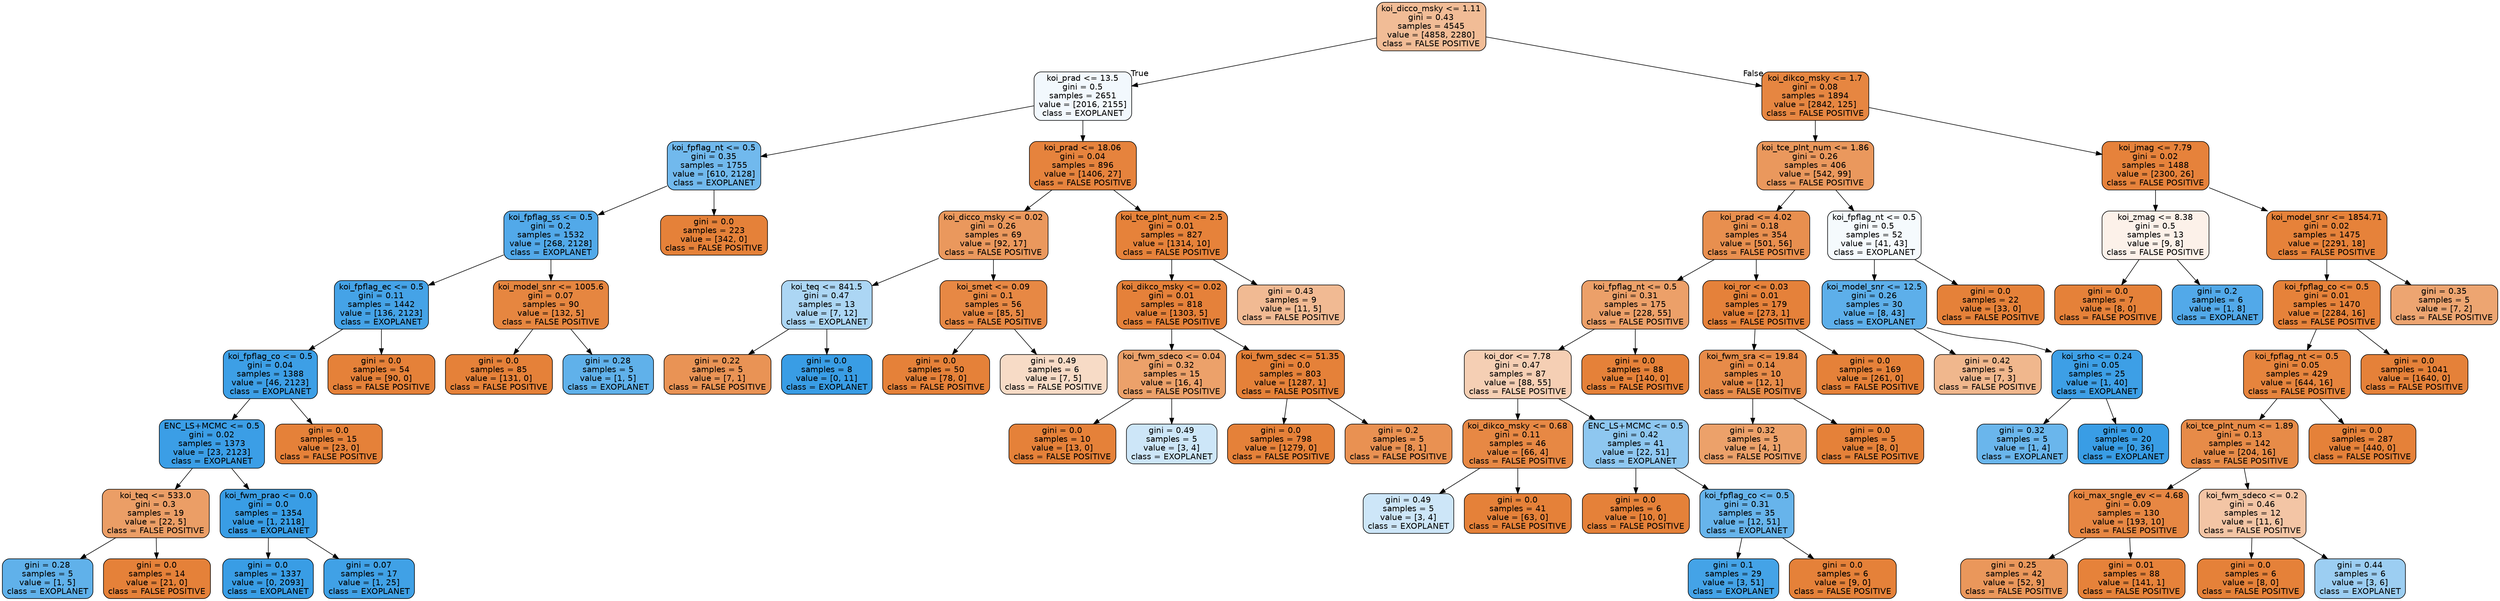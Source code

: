 digraph Tree {
node [shape=box, style="filled, rounded", color="black", fontname=helvetica] ;
edge [fontname=helvetica] ;
0 [label="koi_dicco_msky <= 1.11\ngini = 0.43\nsamples = 4545\nvalue = [4858, 2280]\nclass = FALSE POSITIVE", fillcolor="#e5813987"] ;
1 [label="koi_prad <= 13.5\ngini = 0.5\nsamples = 2651\nvalue = [2016, 2155]\nclass = EXOPLANET", fillcolor="#399de510"] ;
0 -> 1 [labeldistance=2.5, labelangle=45, headlabel="True"] ;
2 [label="koi_fpflag_nt <= 0.5\ngini = 0.35\nsamples = 1755\nvalue = [610, 2128]\nclass = EXOPLANET", fillcolor="#399de5b6"] ;
1 -> 2 ;
3 [label="koi_fpflag_ss <= 0.5\ngini = 0.2\nsamples = 1532\nvalue = [268, 2128]\nclass = EXOPLANET", fillcolor="#399de5df"] ;
2 -> 3 ;
4 [label="koi_fpflag_ec <= 0.5\ngini = 0.11\nsamples = 1442\nvalue = [136, 2123]\nclass = EXOPLANET", fillcolor="#399de5ef"] ;
3 -> 4 ;
5 [label="koi_fpflag_co <= 0.5\ngini = 0.04\nsamples = 1388\nvalue = [46, 2123]\nclass = EXOPLANET", fillcolor="#399de5f9"] ;
4 -> 5 ;
6 [label="ENC_LS+MCMC <= 0.5\ngini = 0.02\nsamples = 1373\nvalue = [23, 2123]\nclass = EXOPLANET", fillcolor="#399de5fc"] ;
5 -> 6 ;
7 [label="koi_teq <= 533.0\ngini = 0.3\nsamples = 19\nvalue = [22, 5]\nclass = FALSE POSITIVE", fillcolor="#e58139c5"] ;
6 -> 7 ;
8 [label="gini = 0.28\nsamples = 5\nvalue = [1, 5]\nclass = EXOPLANET", fillcolor="#399de5cc"] ;
7 -> 8 ;
9 [label="gini = 0.0\nsamples = 14\nvalue = [21, 0]\nclass = FALSE POSITIVE", fillcolor="#e58139ff"] ;
7 -> 9 ;
10 [label="koi_fwm_prao <= 0.0\ngini = 0.0\nsamples = 1354\nvalue = [1, 2118]\nclass = EXOPLANET", fillcolor="#399de5ff"] ;
6 -> 10 ;
11 [label="gini = 0.0\nsamples = 1337\nvalue = [0, 2093]\nclass = EXOPLANET", fillcolor="#399de5ff"] ;
10 -> 11 ;
12 [label="gini = 0.07\nsamples = 17\nvalue = [1, 25]\nclass = EXOPLANET", fillcolor="#399de5f5"] ;
10 -> 12 ;
13 [label="gini = 0.0\nsamples = 15\nvalue = [23, 0]\nclass = FALSE POSITIVE", fillcolor="#e58139ff"] ;
5 -> 13 ;
14 [label="gini = 0.0\nsamples = 54\nvalue = [90, 0]\nclass = FALSE POSITIVE", fillcolor="#e58139ff"] ;
4 -> 14 ;
15 [label="koi_model_snr <= 1005.6\ngini = 0.07\nsamples = 90\nvalue = [132, 5]\nclass = FALSE POSITIVE", fillcolor="#e58139f5"] ;
3 -> 15 ;
16 [label="gini = 0.0\nsamples = 85\nvalue = [131, 0]\nclass = FALSE POSITIVE", fillcolor="#e58139ff"] ;
15 -> 16 ;
17 [label="gini = 0.28\nsamples = 5\nvalue = [1, 5]\nclass = EXOPLANET", fillcolor="#399de5cc"] ;
15 -> 17 ;
18 [label="gini = 0.0\nsamples = 223\nvalue = [342, 0]\nclass = FALSE POSITIVE", fillcolor="#e58139ff"] ;
2 -> 18 ;
19 [label="koi_prad <= 18.06\ngini = 0.04\nsamples = 896\nvalue = [1406, 27]\nclass = FALSE POSITIVE", fillcolor="#e58139fa"] ;
1 -> 19 ;
20 [label="koi_dicco_msky <= 0.02\ngini = 0.26\nsamples = 69\nvalue = [92, 17]\nclass = FALSE POSITIVE", fillcolor="#e58139d0"] ;
19 -> 20 ;
21 [label="koi_teq <= 841.5\ngini = 0.47\nsamples = 13\nvalue = [7, 12]\nclass = EXOPLANET", fillcolor="#399de56a"] ;
20 -> 21 ;
22 [label="gini = 0.22\nsamples = 5\nvalue = [7, 1]\nclass = FALSE POSITIVE", fillcolor="#e58139db"] ;
21 -> 22 ;
23 [label="gini = 0.0\nsamples = 8\nvalue = [0, 11]\nclass = EXOPLANET", fillcolor="#399de5ff"] ;
21 -> 23 ;
24 [label="koi_smet <= 0.09\ngini = 0.1\nsamples = 56\nvalue = [85, 5]\nclass = FALSE POSITIVE", fillcolor="#e58139f0"] ;
20 -> 24 ;
25 [label="gini = 0.0\nsamples = 50\nvalue = [78, 0]\nclass = FALSE POSITIVE", fillcolor="#e58139ff"] ;
24 -> 25 ;
26 [label="gini = 0.49\nsamples = 6\nvalue = [7, 5]\nclass = FALSE POSITIVE", fillcolor="#e5813949"] ;
24 -> 26 ;
27 [label="koi_tce_plnt_num <= 2.5\ngini = 0.01\nsamples = 827\nvalue = [1314, 10]\nclass = FALSE POSITIVE", fillcolor="#e58139fd"] ;
19 -> 27 ;
28 [label="koi_dikco_msky <= 0.02\ngini = 0.01\nsamples = 818\nvalue = [1303, 5]\nclass = FALSE POSITIVE", fillcolor="#e58139fe"] ;
27 -> 28 ;
29 [label="koi_fwm_sdeco <= 0.04\ngini = 0.32\nsamples = 15\nvalue = [16, 4]\nclass = FALSE POSITIVE", fillcolor="#e58139bf"] ;
28 -> 29 ;
30 [label="gini = 0.0\nsamples = 10\nvalue = [13, 0]\nclass = FALSE POSITIVE", fillcolor="#e58139ff"] ;
29 -> 30 ;
31 [label="gini = 0.49\nsamples = 5\nvalue = [3, 4]\nclass = EXOPLANET", fillcolor="#399de540"] ;
29 -> 31 ;
32 [label="koi_fwm_sdec <= 51.35\ngini = 0.0\nsamples = 803\nvalue = [1287, 1]\nclass = FALSE POSITIVE", fillcolor="#e58139ff"] ;
28 -> 32 ;
33 [label="gini = 0.0\nsamples = 798\nvalue = [1279, 0]\nclass = FALSE POSITIVE", fillcolor="#e58139ff"] ;
32 -> 33 ;
34 [label="gini = 0.2\nsamples = 5\nvalue = [8, 1]\nclass = FALSE POSITIVE", fillcolor="#e58139df"] ;
32 -> 34 ;
35 [label="gini = 0.43\nsamples = 9\nvalue = [11, 5]\nclass = FALSE POSITIVE", fillcolor="#e581398b"] ;
27 -> 35 ;
36 [label="koi_dikco_msky <= 1.7\ngini = 0.08\nsamples = 1894\nvalue = [2842, 125]\nclass = FALSE POSITIVE", fillcolor="#e58139f4"] ;
0 -> 36 [labeldistance=2.5, labelangle=-45, headlabel="False"] ;
37 [label="koi_tce_plnt_num <= 1.86\ngini = 0.26\nsamples = 406\nvalue = [542, 99]\nclass = FALSE POSITIVE", fillcolor="#e58139d0"] ;
36 -> 37 ;
38 [label="koi_prad <= 4.02\ngini = 0.18\nsamples = 354\nvalue = [501, 56]\nclass = FALSE POSITIVE", fillcolor="#e58139e2"] ;
37 -> 38 ;
39 [label="koi_fpflag_nt <= 0.5\ngini = 0.31\nsamples = 175\nvalue = [228, 55]\nclass = FALSE POSITIVE", fillcolor="#e58139c1"] ;
38 -> 39 ;
40 [label="koi_dor <= 7.78\ngini = 0.47\nsamples = 87\nvalue = [88, 55]\nclass = FALSE POSITIVE", fillcolor="#e5813960"] ;
39 -> 40 ;
41 [label="koi_dikco_msky <= 0.68\ngini = 0.11\nsamples = 46\nvalue = [66, 4]\nclass = FALSE POSITIVE", fillcolor="#e58139f0"] ;
40 -> 41 ;
42 [label="gini = 0.49\nsamples = 5\nvalue = [3, 4]\nclass = EXOPLANET", fillcolor="#399de540"] ;
41 -> 42 ;
43 [label="gini = 0.0\nsamples = 41\nvalue = [63, 0]\nclass = FALSE POSITIVE", fillcolor="#e58139ff"] ;
41 -> 43 ;
44 [label="ENC_LS+MCMC <= 0.5\ngini = 0.42\nsamples = 41\nvalue = [22, 51]\nclass = EXOPLANET", fillcolor="#399de591"] ;
40 -> 44 ;
45 [label="gini = 0.0\nsamples = 6\nvalue = [10, 0]\nclass = FALSE POSITIVE", fillcolor="#e58139ff"] ;
44 -> 45 ;
46 [label="koi_fpflag_co <= 0.5\ngini = 0.31\nsamples = 35\nvalue = [12, 51]\nclass = EXOPLANET", fillcolor="#399de5c3"] ;
44 -> 46 ;
47 [label="gini = 0.1\nsamples = 29\nvalue = [3, 51]\nclass = EXOPLANET", fillcolor="#399de5f0"] ;
46 -> 47 ;
48 [label="gini = 0.0\nsamples = 6\nvalue = [9, 0]\nclass = FALSE POSITIVE", fillcolor="#e58139ff"] ;
46 -> 48 ;
49 [label="gini = 0.0\nsamples = 88\nvalue = [140, 0]\nclass = FALSE POSITIVE", fillcolor="#e58139ff"] ;
39 -> 49 ;
50 [label="koi_ror <= 0.03\ngini = 0.01\nsamples = 179\nvalue = [273, 1]\nclass = FALSE POSITIVE", fillcolor="#e58139fe"] ;
38 -> 50 ;
51 [label="koi_fwm_sra <= 19.84\ngini = 0.14\nsamples = 10\nvalue = [12, 1]\nclass = FALSE POSITIVE", fillcolor="#e58139ea"] ;
50 -> 51 ;
52 [label="gini = 0.32\nsamples = 5\nvalue = [4, 1]\nclass = FALSE POSITIVE", fillcolor="#e58139bf"] ;
51 -> 52 ;
53 [label="gini = 0.0\nsamples = 5\nvalue = [8, 0]\nclass = FALSE POSITIVE", fillcolor="#e58139ff"] ;
51 -> 53 ;
54 [label="gini = 0.0\nsamples = 169\nvalue = [261, 0]\nclass = FALSE POSITIVE", fillcolor="#e58139ff"] ;
50 -> 54 ;
55 [label="koi_fpflag_nt <= 0.5\ngini = 0.5\nsamples = 52\nvalue = [41, 43]\nclass = EXOPLANET", fillcolor="#399de50c"] ;
37 -> 55 ;
56 [label="koi_model_snr <= 12.5\ngini = 0.26\nsamples = 30\nvalue = [8, 43]\nclass = EXOPLANET", fillcolor="#399de5d0"] ;
55 -> 56 ;
57 [label="gini = 0.42\nsamples = 5\nvalue = [7, 3]\nclass = FALSE POSITIVE", fillcolor="#e5813992"] ;
56 -> 57 ;
58 [label="koi_srho <= 0.24\ngini = 0.05\nsamples = 25\nvalue = [1, 40]\nclass = EXOPLANET", fillcolor="#399de5f9"] ;
56 -> 58 ;
59 [label="gini = 0.32\nsamples = 5\nvalue = [1, 4]\nclass = EXOPLANET", fillcolor="#399de5bf"] ;
58 -> 59 ;
60 [label="gini = 0.0\nsamples = 20\nvalue = [0, 36]\nclass = EXOPLANET", fillcolor="#399de5ff"] ;
58 -> 60 ;
61 [label="gini = 0.0\nsamples = 22\nvalue = [33, 0]\nclass = FALSE POSITIVE", fillcolor="#e58139ff"] ;
55 -> 61 ;
62 [label="koi_jmag <= 7.79\ngini = 0.02\nsamples = 1488\nvalue = [2300, 26]\nclass = FALSE POSITIVE", fillcolor="#e58139fc"] ;
36 -> 62 ;
63 [label="koi_zmag <= 8.38\ngini = 0.5\nsamples = 13\nvalue = [9, 8]\nclass = FALSE POSITIVE", fillcolor="#e581391c"] ;
62 -> 63 ;
64 [label="gini = 0.0\nsamples = 7\nvalue = [8, 0]\nclass = FALSE POSITIVE", fillcolor="#e58139ff"] ;
63 -> 64 ;
65 [label="gini = 0.2\nsamples = 6\nvalue = [1, 8]\nclass = EXOPLANET", fillcolor="#399de5df"] ;
63 -> 65 ;
66 [label="koi_model_snr <= 1854.71\ngini = 0.02\nsamples = 1475\nvalue = [2291, 18]\nclass = FALSE POSITIVE", fillcolor="#e58139fd"] ;
62 -> 66 ;
67 [label="koi_fpflag_co <= 0.5\ngini = 0.01\nsamples = 1470\nvalue = [2284, 16]\nclass = FALSE POSITIVE", fillcolor="#e58139fd"] ;
66 -> 67 ;
68 [label="koi_fpflag_nt <= 0.5\ngini = 0.05\nsamples = 429\nvalue = [644, 16]\nclass = FALSE POSITIVE", fillcolor="#e58139f9"] ;
67 -> 68 ;
69 [label="koi_tce_plnt_num <= 1.89\ngini = 0.13\nsamples = 142\nvalue = [204, 16]\nclass = FALSE POSITIVE", fillcolor="#e58139eb"] ;
68 -> 69 ;
70 [label="koi_max_sngle_ev <= 4.68\ngini = 0.09\nsamples = 130\nvalue = [193, 10]\nclass = FALSE POSITIVE", fillcolor="#e58139f2"] ;
69 -> 70 ;
71 [label="gini = 0.25\nsamples = 42\nvalue = [52, 9]\nclass = FALSE POSITIVE", fillcolor="#e58139d3"] ;
70 -> 71 ;
72 [label="gini = 0.01\nsamples = 88\nvalue = [141, 1]\nclass = FALSE POSITIVE", fillcolor="#e58139fd"] ;
70 -> 72 ;
73 [label="koi_fwm_sdeco <= 0.2\ngini = 0.46\nsamples = 12\nvalue = [11, 6]\nclass = FALSE POSITIVE", fillcolor="#e5813974"] ;
69 -> 73 ;
74 [label="gini = 0.0\nsamples = 6\nvalue = [8, 0]\nclass = FALSE POSITIVE", fillcolor="#e58139ff"] ;
73 -> 74 ;
75 [label="gini = 0.44\nsamples = 6\nvalue = [3, 6]\nclass = EXOPLANET", fillcolor="#399de57f"] ;
73 -> 75 ;
76 [label="gini = 0.0\nsamples = 287\nvalue = [440, 0]\nclass = FALSE POSITIVE", fillcolor="#e58139ff"] ;
68 -> 76 ;
77 [label="gini = 0.0\nsamples = 1041\nvalue = [1640, 0]\nclass = FALSE POSITIVE", fillcolor="#e58139ff"] ;
67 -> 77 ;
78 [label="gini = 0.35\nsamples = 5\nvalue = [7, 2]\nclass = FALSE POSITIVE", fillcolor="#e58139b6"] ;
66 -> 78 ;
}